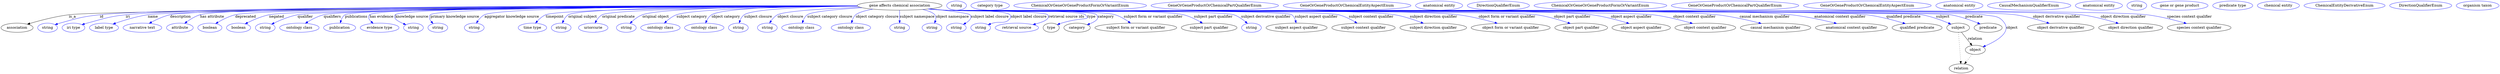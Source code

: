 digraph {
	graph [bb="0,0,9735.6,283"];
	node [label="\N"];
	"gene affects chemical association"	[height=0.5,
		label="gene affects chemical association",
		pos="3502.4,265",
		width=4.5857];
	association	[height=0.5,
		pos="62.394,178",
		width=1.7332];
	"gene affects chemical association" -> association	[label=is_a,
		lp="278.39,221.5",
		pos="e,102.5,191.85 3337.9,263.28 2700.2,260.35 417.8,248.55 264.39,229 211.59,222.27 152.65,206.72 112.13,194.74"];
	id	[color=blue,
		height=0.5,
		label=string,
		pos="181.39,178",
		width=1.0652];
	"gene affects chemical association" -> id	[color=blue,
		label=id,
		lp="392.39,221.5",
		pos="e,210.39,189.96 3337.4,264.05 2735.7,263.98 678.77,261.36 385.39,229 314.95,221.23 297.61,215.2 229.39,196 226.29,195.13 223.09,\
194.15 219.89,193.13",
		style=solid];
	iri	[color=blue,
		height=0.5,
		label="iri type",
		pos="282.39,178",
		width=1.2277];
	"gene affects chemical association" -> iri	[color=blue,
		label=iri,
		lp="494.39,221.5",
		pos="e,315.33,190.1 3337.5,264.05 2748.5,263.95 769.3,261.21 486.39,229 418.14,221.23 401.73,213.84 335.39,196 332.03,195.09 328.55,194.11 \
325.08,193.08",
		style=solid];
	name	[color=blue,
		height=0.5,
		label="label type",
		pos="401.39,178",
		width=1.5707];
	"gene affects chemical association" -> name	[color=blue,
		label=name,
		lp="592.39,221.5",
		pos="e,436.46,192.32 3338,263.27 2740.1,260.47 709.58,249.48 572.39,229 528.54,222.45 480.18,207.56 446.11,195.72",
		style=solid];
	description	[color=blue,
		height=0.5,
		label="narrative text",
		pos="551.39,178",
		width=2.0943];
	"gene affects chemical association" -> description	[color=blue,
		label=description,
		lp="698.89,221.5",
		pos="e,577.52,195.07 3337.4,263.89 2750.1,263.26 789.25,258.91 658.39,229 633.09,223.22 606.64,210.92 586.37,199.97",
		style=solid];
	"has attribute"	[color=blue,
		height=0.5,
		label=attribute,
		pos="696.39,178",
		width=1.4443];
	"gene affects chemical association" -> "has attribute"	[color=blue,
		label="has attribute",
		lp="822.39,221.5",
		pos="e,715.03,195.03 3336.9,264.36 2764.8,265.28 898.27,265.47 775.39,229 756.4,223.36 737.56,211.74 723.05,201.11",
		style=solid];
	deprecated	[color=blue,
		height=0.5,
		label=boolean,
		pos="813.39,178",
		width=1.2999];
	"gene affects chemical association" -> deprecated	[color=blue,
		label=deprecated,
		lp="952.89,221.5",
		pos="e,835.83,194.08 3337.3,263.82 2784.9,262.93 1030,257.86 912.39,229 888.29,223.09 863.36,210.45 844.54,199.36",
		style=solid];
	negated	[color=blue,
		height=0.5,
		label=boolean,
		pos="925.39,178",
		width=1.2999];
	"gene affects chemical association" -> negated	[color=blue,
		label=negated,
		lp="1072.4,221.5",
		pos="e,951.15,193.36 3337.8,263.4 2805.1,261.21 1155.4,252.58 1043.4,229 1014.1,222.84 983.04,209.35 960.13,197.94",
		style=solid];
	qualifier	[color=blue,
		height=0.5,
		label=string,
		pos="1028.4,178",
		width=1.0652];
	"gene affects chemical association" -> qualifier	[color=blue,
		label=qualifier,
		lp="1184.4,221.5",
		pos="e,1053.1,191.95 3338.1,263.18 2822,260.38 1261.1,250.22 1154.4,229 1122,222.56 1087.2,208.15 1062.5,196.44",
		style=solid];
	qualifiers	[color=blue,
		height=0.5,
		label="ontology class",
		pos="1161.4,178",
		width=2.1304];
	"gene affects chemical association" -> qualifiers	[color=blue,
		label=qualifiers,
		lp="1289.9,221.5",
		pos="e,1184.7,195.28 3337.7,263.53 2836.3,261.82 1356.7,254.62 1256.4,229 1234.1,223.31 1211.2,211.47 1193.5,200.75",
		style=solid];
	publications	[color=blue,
		height=0.5,
		label=publication,
		pos="1318.4,178",
		width=1.7332];
	"gene affects chemical association" -> publications	[color=blue,
		label=publications,
		lp="1383.4,221.5",
		pos="e,1320.8,196.44 3337.6,263.73 2839.5,262.6 1380.7,256.9 1339.4,229 1331.6,223.71 1326.7,214.9 1323.6,206.13",
		style=solid];
	"has evidence"	[color=blue,
		height=0.5,
		label="evidence type",
		pos="1474.4,178",
		width=2.0943];
	"gene affects chemical association" -> "has evidence"	[color=blue,
		label="has evidence",
		lp="1481.9,221.5",
		pos="e,1449.2,195.08 3337.2,264.26 2852.9,264.64 1468.6,262.77 1435.4,229 1427.2,220.7 1432.5,210.73 1441.4,201.88",
		style=solid];
	"knowledge source"	[color=blue,
		height=0.5,
		label=string,
		pos="1606.4,178",
		width=1.0652];
	"gene affects chemical association" -> "knowledge source"	[color=blue,
		label="knowledge source",
		lp="1599.9,221.5",
		pos="e,1577.1,189.79 3337.3,264.11 2869.5,264.04 1566.8,260.97 1535.4,229 1530.7,224.24 1531.9,219.66 1535.4,214 1539.4,207.54 1553.2,\
200.12 1567.6,193.78",
		style=solid];
	"primary knowledge source"	[color=blue,
		height=0.5,
		label=string,
		pos="1701.4,178",
		width=1.0652];
	"gene affects chemical association" -> "primary knowledge source"	[color=blue,
		label="primary knowledge source",
		lp="1767.4,221.5",
		pos="e,1682.9,194.32 3337.4,263.88 2892.8,263.17 1701.3,258.51 1672.4,229 1664.8,221.24 1668.8,211.1 1676,201.98",
		style=solid];
	"aggregator knowledge source"	[color=blue,
		height=0.5,
		label=string,
		pos="1843.4,178",
		width=1.0652];
	"gene affects chemical association" -> "aggregator knowledge source"	[color=blue,
		label="aggregator knowledge source",
		lp="1989.9,221.5",
		pos="e,1851.7,195.76 3337.5,264.18 2938.2,264.13 1947.7,260.76 1883.4,229 1872.6,223.65 1863.7,213.82 1857.1,204.29",
		style=solid];
	timepoint	[color=blue,
		height=0.5,
		label="time type",
		pos="2070.4,178",
		width=1.5346];
	"gene affects chemical association" -> timepoint	[color=blue,
		label=timepoint,
		lp="2157.4,221.5",
		pos="e,2082.4,195.84 3338.1,263 2984.3,260.42 2177.5,252.02 2122.4,229 2109.4,223.59 2097.9,213.34 2088.9,203.52",
		style=solid];
	"original subject"	[color=blue,
		height=0.5,
		label=string,
		pos="2182.4,178",
		width=1.0652];
	"gene affects chemical association" -> "original subject"	[color=blue,
		label="original subject",
		lp="2266.4,221.5",
		pos="e,2187.1,196.06 3337.6,263.84 3000.1,262.92 2257.8,257.64 2210.4,229 2201.5,223.65 2195.3,214.41 2190.9,205.31",
		style=solid];
	"original predicate"	[color=blue,
		height=0.5,
		label=uriorcurie,
		pos="2307.4,178",
		width=1.5887];
	"gene affects chemical association" -> "original predicate"	[color=blue,
		label="original predicate",
		lp="2405.9,221.5",
		pos="e,2314.4,196.15 3338.2,262.92 3028.6,260.33 2385.4,252.2 2342.4,229 2332.6,223.71 2325,214.35 2319.3,205.15",
		style=solid];
	"original object"	[color=blue,
		height=0.5,
		label=string,
		pos="2436.4,178",
		width=1.0652];
	"gene affects chemical association" -> "original object"	[color=blue,
		label="original object",
		lp="2550.9,221.5",
		pos="e,2450.7,194.86 3337.6,263.87 3073.1,262.82 2575.6,257.08 2499.4,229 2483.9,223.28 2469.2,212.12 2457.9,201.8",
		style=solid];
	"subject category"	[color=blue,
		height=0.5,
		label="ontology class",
		pos="2569.4,178",
		width=2.1304];
	"gene affects chemical association" -> "subject category"	[color=blue,
		label="subject category",
		lp="2691.9,221.5",
		pos="e,2584.7,195.81 3338.2,262.87 3104.3,260.44 2696.5,252.79 2632.4,229 2617.4,223.45 2603.3,212.89 2592.2,202.9",
		style=solid];
	"object category"	[color=blue,
		height=0.5,
		label="ontology class",
		pos="2740.4,178",
		width=2.1304];
	"gene affects chemical association" -> "object category"	[color=blue,
		label="object category",
		lp="2824.9,221.5",
		pos="e,2745.5,196 3337.4,264.38 3136,263.58 2816.6,257.7 2769.4,229 2760.5,223.58 2754,214.32 2749.5,205.24",
		style=solid];
	"subject closure"	[color=blue,
		height=0.5,
		label=string,
		pos="2873.4,178",
		width=1.0652];
	"gene affects chemical association" -> "subject closure"	[color=blue,
		label="subject closure",
		lp="2950.9,221.5",
		pos="e,2876.6,196.34 3338.1,263.13 3171.1,260.88 2932.1,253.37 2896.4,229 2888.5,223.6 2883.2,214.76 2879.8,206",
		style=solid];
	"object closure"	[color=blue,
		height=0.5,
		label=string,
		pos="2986.4,178",
		width=1.0652];
	"gene affects chemical association" -> "object closure"	[color=blue,
		label="object closure",
		lp="3076.4,221.5",
		pos="e,2995.1,196.03 3347.5,258.76 3219.5,253.42 3054.5,243.79 3026.4,229 3016,223.5 3007.3,213.98 3000.7,204.7",
		style=solid];
	"subject category closure"	[color=blue,
		height=0.5,
		label="ontology class",
		pos="3119.4,178",
		width=2.1304];
	"gene affects chemical association" -> "subject category closure"	[color=blue,
		label="subject category closure",
		lp="3229.9,221.5",
		pos="e,3122.7,196.2 3355.7,256.61 3264,250.81 3160.1,241.6 3142.4,229 3134.6,223.45 3129.4,214.57 3125.9,205.83",
		style=solid];
	"object category closure"	[color=blue,
		height=0.5,
		label="ontology class",
		pos="3312.4,178",
		width=2.1304];
	"gene affects chemical association" -> "object category closure"	[color=blue,
		label="object category closure",
		lp="3414.9,221.5",
		pos="e,3314.7,196.27 3398,251.03 3369,245.63 3342.4,238.37 3331.4,229 3324.5,223.12 3320.1,214.44 3317.3,205.96",
		style=solid];
	"subject namespace"	[color=blue,
		height=0.5,
		label=string,
		pos="3502.4,178",
		width=1.0652];
	"gene affects chemical association" -> "subject namespace"	[color=blue,
		label="subject namespace",
		lp="3570.4,221.5",
		pos="e,3502.4,196.18 3502.4,246.8 3502.4,235.16 3502.4,219.55 3502.4,206.24",
		style=solid];
	"object namespace"	[color=blue,
		height=0.5,
		label=string,
		pos="3628.4,178",
		width=1.0652];
	"gene affects chemical association" -> "object namespace"	[color=blue,
		label="object namespace",
		lp="3708.4,221.5",
		pos="e,3638.5,195.83 3592.3,249.85 3613.9,244.56 3632.7,237.68 3639.4,229 3644.6,222.24 3644.4,213.49 3642,205.2",
		style=solid];
	"subject label closure"	[color=blue,
		height=0.5,
		label=string,
		pos="3723.4,178",
		width=1.0652];
	"gene affects chemical association" -> "subject label closure"	[color=blue,
		label="subject label closure",
		lp="3854.4,221.5",
		pos="e,3750.7,190.88 3620.7,252.42 3692.3,244.82 3770.9,235.19 3776.4,229 3786.7,217.33 3774.9,205.35 3759.8,196.03",
		style=solid];
	"object label closure"	[color=blue,
		height=0.5,
		label=string,
		pos="3818.4,178",
		width=1.0652];
	"gene affects chemical association" -> "object label closure"	[color=blue,
		label="object label closure",
		lp="4005.9,221.5",
		pos="e,3847.7,189.78 3618.9,252.18 3638.1,250.36 3657.8,248.56 3676.4,247 3704.8,244.61 3913,249.86 3932.4,229 3936.9,224.12 3936.4,219.3 \
3932.4,214 3913.9,189.84 3895.4,205.08 3866.4,196 3863.5,195.08 3860.4,194.09 3857.4,193.08",
		style=solid];
	"retrieval source ids"	[color=blue,
		height=0.5,
		label="retrieval source",
		pos="3959.4,178",
		width=2.347];
	"gene affects chemical association" -> "retrieval source ids"	[color=blue,
		label="retrieval source ids",
		lp="4152.9,221.5",
		pos="e,4022,190.15 3616.5,251.98 3636.5,250.13 3657,248.38 3676.4,247 3698.7,245.41 4063.9,245.2 4079.4,229 4084,224.18 4083.4,219.33 \
4079.4,214 4072.9,205.38 4053.4,198.18 4032,192.6",
		style=solid];
	type	[height=0.5,
		pos="4093.4,178",
		width=0.86659];
	"gene affects chemical association" -> type	[color=blue,
		label=type,
		lp="4250.4,221.5",
		pos="e,4117.4,189.88 3615.6,251.87 3635.8,250.01 3656.7,248.28 3676.4,247 3706.9,245.01 4205.1,250.97 4226.4,229 4250.3,204.29 4219.3,\
221.61 4134.4,196 4131.9,195.26 4129.4,194.42 4126.9,193.53",
		style=solid];
	category	[height=0.5,
		pos="4194.4,178",
		width=1.4263];
	"gene affects chemical association" -> category	[color=blue,
		label=category,
		lp="4306.9,221.5",
		pos="e,4233.6,189.69 3615.6,251.83 3635.8,249.97 3656.7,248.26 3676.4,247 3709.3,244.89 4247.4,252.7 4270.4,229 4284.5,214.5 4265.5,202.01 \
4243,193.14",
		style=solid];
	"subject form or variant qualifier"	[height=0.5,
		pos="4423.4,178",
		width=4.4232];
	"gene affects chemical association" -> "subject form or variant qualifier"	[color=blue,
		label="subject form or variant qualifier",
		lp="4490.9,221.5",
		pos="e,4402.9,195.92 3615.1,251.82 3635.5,249.95 3656.6,248.24 3676.4,247 3750.3,242.4 4271.5,250.17 4342.4,229 4361.2,223.39 4380,212.23 \
4394.7,201.88",
		style=solid];
	"subject part qualifier"	[height=0.5,
		pos="4709.4,178",
		width=3.015];
	"gene affects chemical association" -> "subject part qualifier"	[color=blue,
		label="subject part qualifier",
		lp="4725.9,221.5",
		pos="e,4683.9,195.75 3614.6,251.74 3635.1,249.86 3656.4,248.17 3676.4,247 3779.9,240.95 4508.7,253.79 4609.4,229 4632.6,223.3 4656.5,\
211.55 4675.2,200.87",
		style=solid];
	"subject derivative qualifier"	[color=blue,
		height=0.5,
		label=string,
		pos="4874.4,178",
		width=1.0652];
	"gene affects chemical association" -> "subject derivative qualifier"	[color=blue,
		label="subject derivative qualifier",
		lp="4930.9,221.5",
		pos="e,4859,194.49 3614.1,251.72 3634.8,249.84 3656.2,248.14 3676.4,247 3739,243.45 4745.9,248.82 4805.4,229 4822.4,223.32 4838.8,211.79 \
4851.4,201.22",
		style=solid];
	"subject aspect qualifier"	[height=0.5,
		pos="5049.4,178",
		width=3.3039];
	"gene affects chemical association" -> "subject aspect qualifier"	[color=blue,
		label="subject aspect qualifier",
		lp="5126.9,221.5",
		pos="e,5048.1,196.37 3614.1,251.68 3634.8,249.8 3656.2,248.12 3676.4,247 3714,244.92 5000.7,250.85 5031.4,229 5038.8,223.69 5043.2,214.99 \
5045.8,206.32",
		style=solid];
	"subject context qualifier"	[height=0.5,
		pos="5309.4,178",
		width=3.4303];
	"gene affects chemical association" -> "subject context qualifier"	[color=blue,
		label="subject context qualifier",
		lp="5340.4,221.5",
		pos="e,5285.3,195.8 3613.7,251.7 3634.5,249.8 3656.1,248.11 3676.4,247 3761.7,242.34 5131.6,249.98 5214.4,229 5236.4,223.43 5259,211.84 \
5276.6,201.23",
		style=solid];
	"subject direction qualifier"	[height=0.5,
		pos="5580.4,178",
		width=3.6108];
	"gene affects chemical association" -> "subject direction qualifier"	[color=blue,
		label="subject direction qualifier",
		lp="5582.4,221.5",
		pos="e,5542.7,195.34 3613.7,251.67 3634.5,249.78 3656.1,248.09 3676.4,247 3871.1,236.51 5239.1,261.42 5431.4,229 5466.4,223.09 5504.4,\
210.25 5533.2,199.06",
		style=solid];
	"object form or variant qualifier"	[height=0.5,
		pos="5882.4,178",
		width=4.2788];
	"gene affects chemical association" -> "object form or variant qualifier"	[color=blue,
		label="object form or variant qualifier",
		lp="5868.9,221.5",
		pos="e,5831,195.09 3613.7,251.65 3634.5,249.76 3656.1,248.08 3676.4,247 3898.5,235.17 5457.7,256.66 5678.4,229 5727.2,222.88 5781.2,209.33 \
5821.4,197.88",
		style=solid];
	"object part qualifier"	[height=0.5,
		pos="6157.4,178",
		width=2.8525];
	"gene affects chemical association" -> "object part qualifier"	[color=blue,
		label="object part qualifier",
		lp="6122.4,221.5",
		pos="e,6115.6,194.51 3613.7,251.63 3634.5,249.74 3656.1,248.07 3676.4,247 3804.4,240.26 5856.5,247.37 5983.4,229 6025.4,222.91 6071.6,\
209.32 6105.8,197.84",
		style=solid];
	"object aspect qualifier"	[height=0.5,
		pos="6391.4,178",
		width=3.1594];
	"gene affects chemical association" -> "object aspect qualifier"	[color=blue,
		label="object aspect qualifier",
		lp="6352.9,221.5",
		pos="e,6344.6,194.51 3613.7,251.62 3634.5,249.73 3656.1,248.06 3676.4,247 3956.1,232.37 5919.6,265.23 6197.4,229 6244.4,222.87 6296.4,\
209.09 6334.7,197.55",
		style=solid];
	"object context qualifier"	[height=0.5,
		pos="6641.4,178",
		width=3.2858];
	"gene affects chemical association" -> "object context qualifier"	[color=blue,
		label="object context qualifier",
		lp="6599.4,221.5",
		pos="e,6592.3,194.4 3613.2,251.65 3634.2,249.75 3655.9,248.06 3676.4,247 3829.5,239.04 6284.2,247.79 6436.4,229 6486.4,222.82 6541.9,\
208.83 6582.6,197.22",
		style=solid];
	"causal mechanism qualifier"	[height=0.5,
		pos="6914.4,178",
		width=3.8094];
	"gene affects chemical association" -> "causal mechanism qualifier"	[color=blue,
		label="causal mechanism qualifier",
		lp="6872.9,221.5",
		pos="e,6859.2,194.52 3613.2,251.64 3634.2,249.74 3655.9,248.06 3676.4,247 4010.4,229.72 6354,266.02 6686.4,229 6742.1,222.79 6804.2,208.69 \
6849.5,197.04",
		style=solid];
	"anatomical context qualifier"	[height=0.5,
		pos="7210.4,178",
		width=3.8997];
	"gene affects chemical association" -> "anatomical context qualifier"	[color=blue,
		label="anatomical context qualifier",
		lp="7166.4,221.5",
		pos="e,7153.2,194.53 3613.2,251.64 3634.2,249.73 3655.9,248.05 3676.4,247 4042.4,228.16 6610,268.18 6974.4,229 7032.1,222.79 7096.5,208.64 \
7143.5,196.98",
		style=solid];
	"qualified predicate"	[height=0.5,
		pos="7466.4,178",
		width=2.7081];
	"gene affects chemical association" -> "qualified predicate"	[color=blue,
		label="qualified predicate",
		lp="7414.4,221.5",
		pos="e,7420.7,194.05 3613.2,251.63 3634.2,249.73 3655.9,248.05 3676.4,247 3875.8,236.78 7072.3,254.37 7270.4,229 7318.5,222.84 7371.8,\
208.76 7410.6,197.11",
		style=solid];
	subject	[height=0.5,
		pos="7626.4,178",
		width=1.2277];
	"gene affects chemical association" -> subject	[color=blue,
		label=subject,
		lp="7567.4,221.5",
		pos="e,7598.5,192.04 3613.2,251.62 3634.2,249.72 3655.9,248.05 3676.4,247 3782.1,241.6 7381.2,247.19 7485.4,229 7521.8,222.65 7561.3,\
207.92 7589.2,196.09",
		style=solid];
	predicate	[height=0.5,
		pos="7743.4,178",
		width=1.5165];
	"gene affects chemical association" -> predicate	[color=blue,
		label=predicate,
		lp="7689.4,221.5",
		pos="e,7712.6,192.86 3613.2,251.62 3634.2,249.72 3655.9,248.04 3676.4,247 3785.2,241.45 7490,247.13 7597.4,229 7634.3,222.77 7674.4,208.45 \
7703.2,196.72",
		style=solid];
	object	[height=0.5,
		pos="7693.4,91",
		width=1.0832];
	"gene affects chemical association" -> object	[color=blue,
		label=object,
		lp="7836.4,178",
		pos="e,7723.3,102.89 3613.2,251.62 3634.2,249.72 3655.9,248.04 3676.4,247 3788.8,241.27 7617.1,251.12 7727.4,229 7765.1,221.44 7786,227.96 \
7807.4,196 7832.6,158.33 7774.7,125.02 7732.5,106.77",
		style=solid];
	"object derivative qualifier"	[height=0.5,
		pos="8026.4,178",
		width=3.6108];
	"gene affects chemical association" -> "object derivative qualifier"	[color=blue,
		label="object derivative qualifier",
		lp="8010.4,221.5",
		pos="e,7982.1,195.04 3613.2,251.62 3634.2,249.72 3655.9,248.04 3676.4,247 3907.9,235.22 7618.9,261.13 7848.4,229 7891,223.04 7937.7,209.64 \
7972.6,198.2",
		style=solid];
	"object direction qualifier"	[height=0.5,
		pos="8299.4,178",
		width=3.4664];
	"gene affects chemical association" -> "object direction qualifier"	[color=blue,
		label="object direction qualifier",
		lp="8270.4,221.5",
		pos="e,8252.1,194.8 3613.2,251.61 3634.2,249.71 3655.9,248.04 3676.4,247 3922.2,234.52 7862.3,260.61 8106.4,229 8152.9,222.98 8204.2,\
209.34 8242.2,197.83",
		style=solid];
	"species context qualifier"	[height=0.5,
		pos="8566.4,178",
		width=3.4483];
	"gene affects chemical association" -> "species context qualifier"	[color=blue,
		label="species context qualifier",
		lp="8528.9,221.5",
		pos="e,8517.1,194.56 3613.2,251.61 3634.2,249.71 3655.9,248.04 3676.4,247 3936.4,233.83 8104,260.71 8362.4,229 8412,222.91 8467.1,208.99 \
8507.4,197.38",
		style=solid];
	association_type	[color=blue,
		height=0.5,
		label=string,
		pos="3723.4,265",
		width=1.0652];
	association_category	[color=blue,
		height=0.5,
		label="category type",
		pos="3854.4,265",
		width=2.0762];
	"gene affects chemical association_subject form or variant qualifier"	[color=blue,
		height=0.5,
		label=ChemicalOrGeneOrGeneProductFormOrVariantEnum,
		pos="4205.4,265",
		width=7.1855];
	"gene affects chemical association_subject part qualifier"	[color=blue,
		height=0.5,
		label=GeneOrGeneProductOrChemicalPartQualifierEnum,
		pos="4730.4,265",
		width=6.8966];
	"gene affects chemical association_subject aspect qualifier"	[color=blue,
		height=0.5,
		label=GeneOrGeneProductOrChemicalEntityAspectEnum,
		pos="5245.4,265",
		width=6.9147];
	"gene affects chemical association_subject context qualifier"	[color=blue,
		height=0.5,
		label="anatomical entity",
		pos="5604.4,265",
		width=2.5456];
	"gene affects chemical association_subject direction qualifier"	[color=blue,
		height=0.5,
		label=DirectionQualifierEnum,
		pos="5835.4,265",
		width=3.358];
	"gene affects chemical association_object form or variant qualifier"	[color=blue,
		height=0.5,
		label=ChemicalOrGeneOrGeneProductFormOrVariantEnum,
		pos="6233.4,265",
		width=7.1855];
	"gene affects chemical association_object part qualifier"	[color=blue,
		height=0.5,
		label=GeneOrGeneProductOrChemicalPartQualifierEnum,
		pos="6758.4,265",
		width=6.8966];
	"gene affects chemical association_object aspect qualifier"	[color=blue,
		height=0.5,
		label=GeneOrGeneProductOrChemicalEntityAspectEnum,
		pos="7273.4,265",
		width=6.9147];
	"gene affects chemical association_object context qualifier"	[color=blue,
		height=0.5,
		label="anatomical entity",
		pos="7632.4,265",
		width=2.5456];
	"gene affects chemical association_causal mechanism qualifier"	[color=blue,
		height=0.5,
		label=CausalMechanismQualifierEnum,
		pos="7904.4,265",
		width=4.5135];
	"gene affects chemical association_anatomical context qualifier"	[color=blue,
		height=0.5,
		label="anatomical entity",
		pos="8176.4,265",
		width=2.5456];
	"gene affects chemical association_qualified predicate"	[color=blue,
		height=0.5,
		label=string,
		pos="8324.4,265",
		width=1.0652];
	subject -> object	[label=relation,
		lp="7692.4,134.5",
		pos="e,7680.7,108.05 7639.3,160.61 7649.3,147.95 7663.3,130.24 7674.5,115.98"];
	relation	[height=0.5,
		pos="7638.4,18",
		width=1.2999];
	subject -> relation	[pos="e,7637.1,36.188 7627.7,159.79 7629.8,132.48 7633.8,78.994 7636.3,46.38",
		style=dotted];
	"gene affects chemical association_subject"	[color=blue,
		height=0.5,
		label="gene or gene product",
		pos="8491.4,265",
		width=3.0692];
	"gene affects chemical association_predicate"	[color=blue,
		height=0.5,
		label="predicate type",
		pos="8697.4,265",
		width=2.1665];
	object -> relation	[pos="e,7651.2,35.54 7680.9,73.889 7674,64.939 7665.2,53.617 7657.4,43.584",
		style=dotted];
	"gene affects chemical association_object"	[color=blue,
		height=0.5,
		label="chemical entity",
		pos="8875.4,265",
		width=2.2748];
	"gene affects chemical association_object derivative qualifier"	[color=blue,
		height=0.5,
		label=ChemicalEntityDerivativeEnum,
		pos="9133.4,265",
		width=4.3871];
	"gene affects chemical association_object direction qualifier"	[color=blue,
		height=0.5,
		label=DirectionQualifierEnum,
		pos="9430.4,265",
		width=3.358];
	"gene affects chemical association_species context qualifier"	[color=blue,
		height=0.5,
		label="organism taxon",
		pos="9652.4,265",
		width=2.3109];
}
